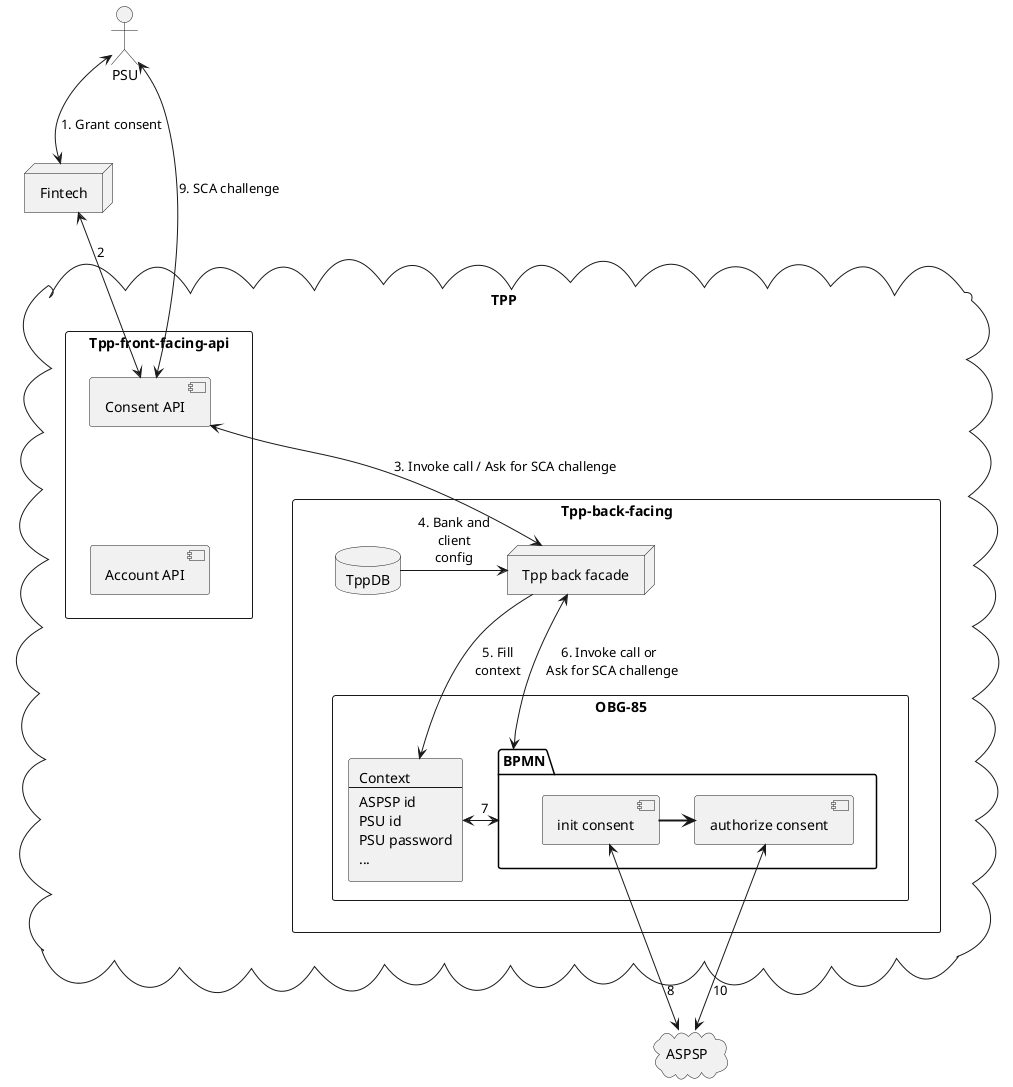 @startuml
actor PSU
node "Fintech" as fintech

cloud TPP {
    rectangle Tpp-front-facing-api as frontFace {
      [Consent API] as consent
      [Account API] as account

      consent -[hidden]down-> account
    }

    rectangle Tpp-back-facing as backFace {
      node "Tpp back facade" as facade
      database TppDB

      rectangle OBG-85 {
        rectangle context [
          Context
          ---
          ASPSP id
          PSU id
          PSU password
          ...
        ]

        package BPMN {
          [init consent] as initConsent
          [authorize consent] as authorizeConsent

          initConsent =right=> authorizeConsent
        }
      }
    }
}

cloud ASPSP

PSU <--> fintech : 1. Grant consent
fintech <--> consent : 2
consent <--> facade : 3. Invoke call / Ask for SCA challenge
facade <-left- TppDB : 4. Bank and\nclient\nconfig
facade --> context : 5. Fill\ncontext
facade <--> BPMN : 6. Invoke call or \n Ask for SCA challenge
BPMN <-left-> context : 7
initConsent <-down-> ASPSP: 8
authorizeConsent <-right-> ASPSP : 10
consent <-up-> PSU : 9. SCA challenge

'PSU -[hidden]left-> fintech
'fintech -[hidden]left-> frontFace
'PSU -[hidden]left-> backFace
'PSU -[hidden]left-> frontFace
frontFace -[hidden]left-> backFace
@enduml